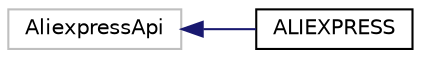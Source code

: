 digraph "Иерархия классов. Графический вид."
{
 // LATEX_PDF_SIZE
  edge [fontname="Helvetica",fontsize="10",labelfontname="Helvetica",labelfontsize="10"];
  node [fontname="Helvetica",fontsize="10",shape=record];
  rankdir="LR";
  Node0 [label="AliexpressApi",height=0.2,width=0.4,color="grey75", fillcolor="white", style="filled",tooltip=" "];
  Node0 -> Node1 [dir="back",color="midnightblue",fontsize="10",style="solid",fontname="Helvetica"];
  Node1 [label="ALIEXPRESS",height=0.2,width=0.4,color="black", fillcolor="white", style="filled",URL="$d0/dc1/classapis_1_1_a_l_i_e_x_p_r_e_s_s.html",tooltip=" "];
}
